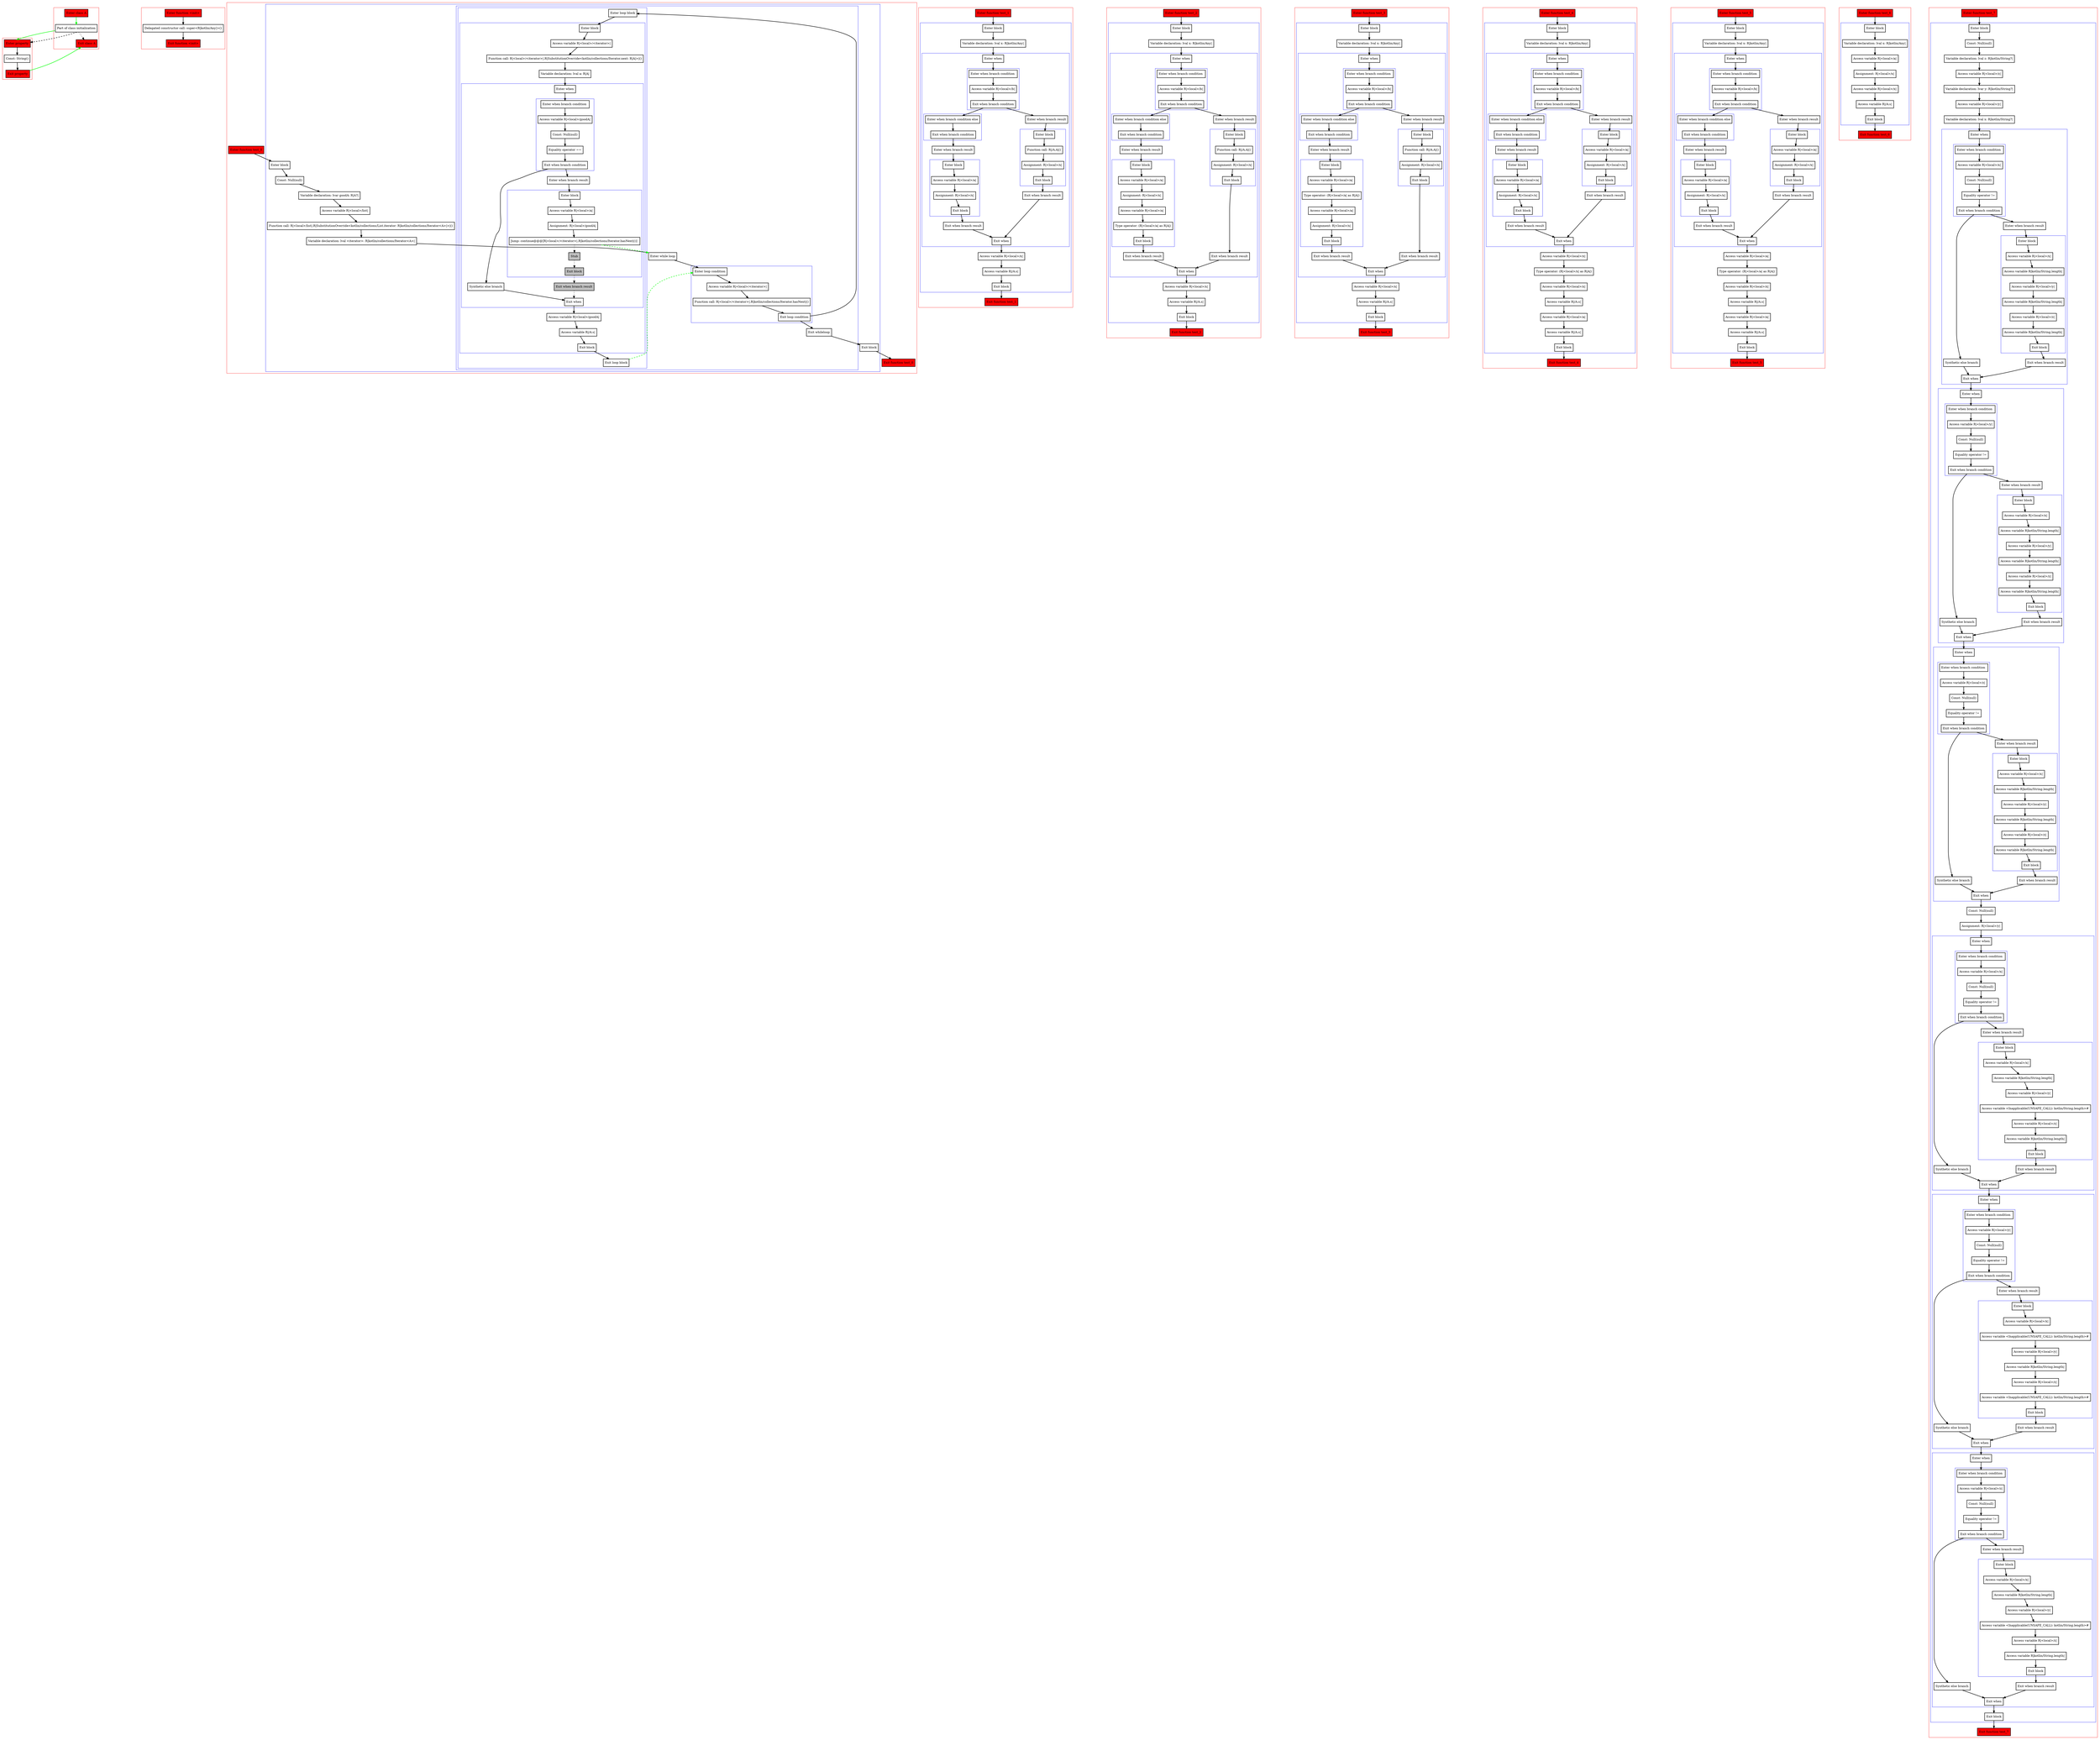 digraph boundSmartcastsInBranches_kt {
    graph [nodesep=3]
    node [shape=box penwidth=2]
    edge [penwidth=2]

    subgraph cluster_0 {
        color=red
        0 [label="Enter class A" style="filled" fillcolor=red];
        1 [label="Part of class initialization"];
        2 [label="Exit class A" style="filled" fillcolor=red];
    }
    0 -> {1} [color=green];
    1 -> {2} [style=dotted];
    1 -> {6} [color=green];
    1 -> {6} [style=dashed];

    subgraph cluster_1 {
        color=red
        3 [label="Enter function <init>" style="filled" fillcolor=red];
        4 [label="Delegated constructor call: super<R|kotlin/Any|>()"];
        5 [label="Exit function <init>" style="filled" fillcolor=red];
    }
    3 -> {4};
    4 -> {5};

    subgraph cluster_2 {
        color=red
        6 [label="Enter property" style="filled" fillcolor=red];
        7 [label="Const: String()"];
        8 [label="Exit property" style="filled" fillcolor=red];
    }
    6 -> {7};
    7 -> {8};
    8 -> {2} [color=green];

    subgraph cluster_3 {
        color=red
        9 [label="Enter function test_0" style="filled" fillcolor=red];
        subgraph cluster_4 {
            color=blue
            10 [label="Enter block"];
            11 [label="Const: Null(null)"];
            12 [label="Variable declaration: lvar goodA: R|A?|"];
            13 [label="Access variable R|<local>/list|"];
            14 [label="Function call: R|<local>/list|.R|SubstitutionOverride<kotlin/collections/List.iterator: R|kotlin/collections/Iterator<A>|>|()"];
            15 [label="Variable declaration: lval <iterator>: R|kotlin/collections/Iterator<A>|"];
            subgraph cluster_5 {
                color=blue
                16 [label="Enter while loop"];
                subgraph cluster_6 {
                    color=blue
                    17 [label="Enter loop condition"];
                    18 [label="Access variable R|<local>/<iterator>|"];
                    19 [label="Function call: R|<local>/<iterator>|.R|kotlin/collections/Iterator.hasNext|()"];
                    20 [label="Exit loop condition"];
                }
                subgraph cluster_7 {
                    color=blue
                    21 [label="Enter loop block"];
                    subgraph cluster_8 {
                        color=blue
                        22 [label="Enter block"];
                        23 [label="Access variable R|<local>/<iterator>|"];
                        24 [label="Function call: R|<local>/<iterator>|.R|SubstitutionOverride<kotlin/collections/Iterator.next: R|A|>|()"];
                        25 [label="Variable declaration: lval a: R|A|"];
                        subgraph cluster_9 {
                            color=blue
                            26 [label="Enter when"];
                            subgraph cluster_10 {
                                color=blue
                                27 [label="Enter when branch condition "];
                                28 [label="Access variable R|<local>/goodA|"];
                                29 [label="Const: Null(null)"];
                                30 [label="Equality operator =="];
                                31 [label="Exit when branch condition"];
                            }
                            32 [label="Synthetic else branch"];
                            33 [label="Enter when branch result"];
                            subgraph cluster_11 {
                                color=blue
                                34 [label="Enter block"];
                                35 [label="Access variable R|<local>/a|"];
                                36 [label="Assignment: R|<local>/goodA|"];
                                37 [label="Jump: continue@@@[R|<local>/<iterator>|.R|kotlin/collections/Iterator.hasNext|()] "];
                                38 [label="Stub" style="filled" fillcolor=gray];
                                39 [label="Exit block" style="filled" fillcolor=gray];
                            }
                            40 [label="Exit when branch result" style="filled" fillcolor=gray];
                            41 [label="Exit when"];
                        }
                        42 [label="Access variable R|<local>/goodA|"];
                        43 [label="Access variable R|/A.s|"];
                        44 [label="Exit block"];
                    }
                    45 [label="Exit loop block"];
                }
                46 [label="Exit whileloop"];
            }
            47 [label="Exit block"];
        }
        48 [label="Exit function test_0" style="filled" fillcolor=red];
    }
    9 -> {10};
    10 -> {11};
    11 -> {12};
    12 -> {13};
    13 -> {14};
    14 -> {15};
    15 -> {16};
    16 -> {17};
    17 -> {18};
    18 -> {19};
    19 -> {20};
    20 -> {46 21};
    21 -> {22};
    22 -> {23};
    23 -> {24};
    24 -> {25};
    25 -> {26};
    26 -> {27};
    27 -> {28};
    28 -> {29};
    29 -> {30};
    30 -> {31};
    31 -> {33 32};
    32 -> {41};
    33 -> {34};
    34 -> {35};
    35 -> {36};
    36 -> {37};
    37 -> {38} [style=dotted];
    37 -> {16} [color=green style=dashed];
    38 -> {39} [style=dotted];
    39 -> {40} [style=dotted];
    40 -> {41} [style=dotted];
    41 -> {42};
    42 -> {43};
    43 -> {44};
    44 -> {45};
    45 -> {17} [color=green style=dashed];
    46 -> {47};
    47 -> {48};

    subgraph cluster_12 {
        color=red
        49 [label="Enter function test_1" style="filled" fillcolor=red];
        subgraph cluster_13 {
            color=blue
            50 [label="Enter block"];
            51 [label="Variable declaration: lval x: R|kotlin/Any|"];
            subgraph cluster_14 {
                color=blue
                52 [label="Enter when"];
                subgraph cluster_15 {
                    color=blue
                    53 [label="Enter when branch condition "];
                    54 [label="Access variable R|<local>/b|"];
                    55 [label="Exit when branch condition"];
                }
                subgraph cluster_16 {
                    color=blue
                    56 [label="Enter when branch condition else"];
                    57 [label="Exit when branch condition"];
                }
                58 [label="Enter when branch result"];
                subgraph cluster_17 {
                    color=blue
                    59 [label="Enter block"];
                    60 [label="Access variable R|<local>/a|"];
                    61 [label="Assignment: R|<local>/x|"];
                    62 [label="Exit block"];
                }
                63 [label="Exit when branch result"];
                64 [label="Enter when branch result"];
                subgraph cluster_18 {
                    color=blue
                    65 [label="Enter block"];
                    66 [label="Function call: R|/A.A|()"];
                    67 [label="Assignment: R|<local>/x|"];
                    68 [label="Exit block"];
                }
                69 [label="Exit when branch result"];
                70 [label="Exit when"];
            }
            71 [label="Access variable R|<local>/x|"];
            72 [label="Access variable R|/A.s|"];
            73 [label="Exit block"];
        }
        74 [label="Exit function test_1" style="filled" fillcolor=red];
    }
    49 -> {50};
    50 -> {51};
    51 -> {52};
    52 -> {53};
    53 -> {54};
    54 -> {55};
    55 -> {64 56};
    56 -> {57};
    57 -> {58};
    58 -> {59};
    59 -> {60};
    60 -> {61};
    61 -> {62};
    62 -> {63};
    63 -> {70};
    64 -> {65};
    65 -> {66};
    66 -> {67};
    67 -> {68};
    68 -> {69};
    69 -> {70};
    70 -> {71};
    71 -> {72};
    72 -> {73};
    73 -> {74};

    subgraph cluster_19 {
        color=red
        75 [label="Enter function test_2" style="filled" fillcolor=red];
        subgraph cluster_20 {
            color=blue
            76 [label="Enter block"];
            77 [label="Variable declaration: lval x: R|kotlin/Any|"];
            subgraph cluster_21 {
                color=blue
                78 [label="Enter when"];
                subgraph cluster_22 {
                    color=blue
                    79 [label="Enter when branch condition "];
                    80 [label="Access variable R|<local>/b|"];
                    81 [label="Exit when branch condition"];
                }
                subgraph cluster_23 {
                    color=blue
                    82 [label="Enter when branch condition else"];
                    83 [label="Exit when branch condition"];
                }
                84 [label="Enter when branch result"];
                subgraph cluster_24 {
                    color=blue
                    85 [label="Enter block"];
                    86 [label="Access variable R|<local>/a|"];
                    87 [label="Assignment: R|<local>/x|"];
                    88 [label="Access variable R|<local>/a|"];
                    89 [label="Type operator: (R|<local>/a| as R|A|)"];
                    90 [label="Exit block"];
                }
                91 [label="Exit when branch result"];
                92 [label="Enter when branch result"];
                subgraph cluster_25 {
                    color=blue
                    93 [label="Enter block"];
                    94 [label="Function call: R|/A.A|()"];
                    95 [label="Assignment: R|<local>/x|"];
                    96 [label="Exit block"];
                }
                97 [label="Exit when branch result"];
                98 [label="Exit when"];
            }
            99 [label="Access variable R|<local>/x|"];
            100 [label="Access variable R|/A.s|"];
            101 [label="Exit block"];
        }
        102 [label="Exit function test_2" style="filled" fillcolor=red];
    }
    75 -> {76};
    76 -> {77};
    77 -> {78};
    78 -> {79};
    79 -> {80};
    80 -> {81};
    81 -> {92 82};
    82 -> {83};
    83 -> {84};
    84 -> {85};
    85 -> {86};
    86 -> {87};
    87 -> {88};
    88 -> {89};
    89 -> {90};
    90 -> {91};
    91 -> {98};
    92 -> {93};
    93 -> {94};
    94 -> {95};
    95 -> {96};
    96 -> {97};
    97 -> {98};
    98 -> {99};
    99 -> {100};
    100 -> {101};
    101 -> {102};

    subgraph cluster_26 {
        color=red
        103 [label="Enter function test_3" style="filled" fillcolor=red];
        subgraph cluster_27 {
            color=blue
            104 [label="Enter block"];
            105 [label="Variable declaration: lval x: R|kotlin/Any|"];
            subgraph cluster_28 {
                color=blue
                106 [label="Enter when"];
                subgraph cluster_29 {
                    color=blue
                    107 [label="Enter when branch condition "];
                    108 [label="Access variable R|<local>/b|"];
                    109 [label="Exit when branch condition"];
                }
                subgraph cluster_30 {
                    color=blue
                    110 [label="Enter when branch condition else"];
                    111 [label="Exit when branch condition"];
                }
                112 [label="Enter when branch result"];
                subgraph cluster_31 {
                    color=blue
                    113 [label="Enter block"];
                    114 [label="Access variable R|<local>/a|"];
                    115 [label="Type operator: (R|<local>/a| as R|A|)"];
                    116 [label="Access variable R|<local>/a|"];
                    117 [label="Assignment: R|<local>/x|"];
                    118 [label="Exit block"];
                }
                119 [label="Exit when branch result"];
                120 [label="Enter when branch result"];
                subgraph cluster_32 {
                    color=blue
                    121 [label="Enter block"];
                    122 [label="Function call: R|/A.A|()"];
                    123 [label="Assignment: R|<local>/x|"];
                    124 [label="Exit block"];
                }
                125 [label="Exit when branch result"];
                126 [label="Exit when"];
            }
            127 [label="Access variable R|<local>/x|"];
            128 [label="Access variable R|/A.s|"];
            129 [label="Exit block"];
        }
        130 [label="Exit function test_3" style="filled" fillcolor=red];
    }
    103 -> {104};
    104 -> {105};
    105 -> {106};
    106 -> {107};
    107 -> {108};
    108 -> {109};
    109 -> {120 110};
    110 -> {111};
    111 -> {112};
    112 -> {113};
    113 -> {114};
    114 -> {115};
    115 -> {116};
    116 -> {117};
    117 -> {118};
    118 -> {119};
    119 -> {126};
    120 -> {121};
    121 -> {122};
    122 -> {123};
    123 -> {124};
    124 -> {125};
    125 -> {126};
    126 -> {127};
    127 -> {128};
    128 -> {129};
    129 -> {130};

    subgraph cluster_33 {
        color=red
        131 [label="Enter function test_4" style="filled" fillcolor=red];
        subgraph cluster_34 {
            color=blue
            132 [label="Enter block"];
            133 [label="Variable declaration: lval x: R|kotlin/Any|"];
            subgraph cluster_35 {
                color=blue
                134 [label="Enter when"];
                subgraph cluster_36 {
                    color=blue
                    135 [label="Enter when branch condition "];
                    136 [label="Access variable R|<local>/b|"];
                    137 [label="Exit when branch condition"];
                }
                subgraph cluster_37 {
                    color=blue
                    138 [label="Enter when branch condition else"];
                    139 [label="Exit when branch condition"];
                }
                140 [label="Enter when branch result"];
                subgraph cluster_38 {
                    color=blue
                    141 [label="Enter block"];
                    142 [label="Access variable R|<local>/a|"];
                    143 [label="Assignment: R|<local>/x|"];
                    144 [label="Exit block"];
                }
                145 [label="Exit when branch result"];
                146 [label="Enter when branch result"];
                subgraph cluster_39 {
                    color=blue
                    147 [label="Enter block"];
                    148 [label="Access variable R|<local>/a|"];
                    149 [label="Assignment: R|<local>/x|"];
                    150 [label="Exit block"];
                }
                151 [label="Exit when branch result"];
                152 [label="Exit when"];
            }
            153 [label="Access variable R|<local>/x|"];
            154 [label="Type operator: (R|<local>/x| as R|A|)"];
            155 [label="Access variable R|<local>/x|"];
            156 [label="Access variable R|/A.s|"];
            157 [label="Access variable R|<local>/a|"];
            158 [label="Access variable R|/A.s|"];
            159 [label="Exit block"];
        }
        160 [label="Exit function test_4" style="filled" fillcolor=red];
    }
    131 -> {132};
    132 -> {133};
    133 -> {134};
    134 -> {135};
    135 -> {136};
    136 -> {137};
    137 -> {146 138};
    138 -> {139};
    139 -> {140};
    140 -> {141};
    141 -> {142};
    142 -> {143};
    143 -> {144};
    144 -> {145};
    145 -> {152};
    146 -> {147};
    147 -> {148};
    148 -> {149};
    149 -> {150};
    150 -> {151};
    151 -> {152};
    152 -> {153};
    153 -> {154};
    154 -> {155};
    155 -> {156};
    156 -> {157};
    157 -> {158};
    158 -> {159};
    159 -> {160};

    subgraph cluster_40 {
        color=red
        161 [label="Enter function test_5" style="filled" fillcolor=red];
        subgraph cluster_41 {
            color=blue
            162 [label="Enter block"];
            163 [label="Variable declaration: lval x: R|kotlin/Any|"];
            subgraph cluster_42 {
                color=blue
                164 [label="Enter when"];
                subgraph cluster_43 {
                    color=blue
                    165 [label="Enter when branch condition "];
                    166 [label="Access variable R|<local>/b|"];
                    167 [label="Exit when branch condition"];
                }
                subgraph cluster_44 {
                    color=blue
                    168 [label="Enter when branch condition else"];
                    169 [label="Exit when branch condition"];
                }
                170 [label="Enter when branch result"];
                subgraph cluster_45 {
                    color=blue
                    171 [label="Enter block"];
                    172 [label="Access variable R|<local>/a|"];
                    173 [label="Assignment: R|<local>/x|"];
                    174 [label="Exit block"];
                }
                175 [label="Exit when branch result"];
                176 [label="Enter when branch result"];
                subgraph cluster_46 {
                    color=blue
                    177 [label="Enter block"];
                    178 [label="Access variable R|<local>/a|"];
                    179 [label="Assignment: R|<local>/x|"];
                    180 [label="Exit block"];
                }
                181 [label="Exit when branch result"];
                182 [label="Exit when"];
            }
            183 [label="Access variable R|<local>/a|"];
            184 [label="Type operator: (R|<local>/a| as R|A|)"];
            185 [label="Access variable R|<local>/x|"];
            186 [label="Access variable R|/A.s|"];
            187 [label="Access variable R|<local>/a|"];
            188 [label="Access variable R|/A.s|"];
            189 [label="Exit block"];
        }
        190 [label="Exit function test_5" style="filled" fillcolor=red];
    }
    161 -> {162};
    162 -> {163};
    163 -> {164};
    164 -> {165};
    165 -> {166};
    166 -> {167};
    167 -> {176 168};
    168 -> {169};
    169 -> {170};
    170 -> {171};
    171 -> {172};
    172 -> {173};
    173 -> {174};
    174 -> {175};
    175 -> {182};
    176 -> {177};
    177 -> {178};
    178 -> {179};
    179 -> {180};
    180 -> {181};
    181 -> {182};
    182 -> {183};
    183 -> {184};
    184 -> {185};
    185 -> {186};
    186 -> {187};
    187 -> {188};
    188 -> {189};
    189 -> {190};

    subgraph cluster_47 {
        color=red
        191 [label="Enter function test_6" style="filled" fillcolor=red];
        subgraph cluster_48 {
            color=blue
            192 [label="Enter block"];
            193 [label="Variable declaration: lval x: R|kotlin/Any|"];
            194 [label="Access variable R|<local>/a|"];
            195 [label="Assignment: R|<local>/x|"];
            196 [label="Access variable R|<local>/x|"];
            197 [label="Access variable R|/A.s|"];
            198 [label="Exit block"];
        }
        199 [label="Exit function test_6" style="filled" fillcolor=red];
    }
    191 -> {192};
    192 -> {193};
    193 -> {194};
    194 -> {195};
    195 -> {196};
    196 -> {197};
    197 -> {198};
    198 -> {199};

    subgraph cluster_49 {
        color=red
        200 [label="Enter function test_7" style="filled" fillcolor=red];
        subgraph cluster_50 {
            color=blue
            201 [label="Enter block"];
            202 [label="Const: Null(null)"];
            203 [label="Variable declaration: lval z: R|kotlin/String?|"];
            204 [label="Access variable R|<local>/z|"];
            205 [label="Variable declaration: lvar y: R|kotlin/String?|"];
            206 [label="Access variable R|<local>/y|"];
            207 [label="Variable declaration: lval x: R|kotlin/String?|"];
            subgraph cluster_51 {
                color=blue
                208 [label="Enter when"];
                subgraph cluster_52 {
                    color=blue
                    209 [label="Enter when branch condition "];
                    210 [label="Access variable R|<local>/x|"];
                    211 [label="Const: Null(null)"];
                    212 [label="Equality operator !="];
                    213 [label="Exit when branch condition"];
                }
                214 [label="Synthetic else branch"];
                215 [label="Enter when branch result"];
                subgraph cluster_53 {
                    color=blue
                    216 [label="Enter block"];
                    217 [label="Access variable R|<local>/x|"];
                    218 [label="Access variable R|kotlin/String.length|"];
                    219 [label="Access variable R|<local>/y|"];
                    220 [label="Access variable R|kotlin/String.length|"];
                    221 [label="Access variable R|<local>/z|"];
                    222 [label="Access variable R|kotlin/String.length|"];
                    223 [label="Exit block"];
                }
                224 [label="Exit when branch result"];
                225 [label="Exit when"];
            }
            subgraph cluster_54 {
                color=blue
                226 [label="Enter when"];
                subgraph cluster_55 {
                    color=blue
                    227 [label="Enter when branch condition "];
                    228 [label="Access variable R|<local>/y|"];
                    229 [label="Const: Null(null)"];
                    230 [label="Equality operator !="];
                    231 [label="Exit when branch condition"];
                }
                232 [label="Synthetic else branch"];
                233 [label="Enter when branch result"];
                subgraph cluster_56 {
                    color=blue
                    234 [label="Enter block"];
                    235 [label="Access variable R|<local>/x|"];
                    236 [label="Access variable R|kotlin/String.length|"];
                    237 [label="Access variable R|<local>/y|"];
                    238 [label="Access variable R|kotlin/String.length|"];
                    239 [label="Access variable R|<local>/z|"];
                    240 [label="Access variable R|kotlin/String.length|"];
                    241 [label="Exit block"];
                }
                242 [label="Exit when branch result"];
                243 [label="Exit when"];
            }
            subgraph cluster_57 {
                color=blue
                244 [label="Enter when"];
                subgraph cluster_58 {
                    color=blue
                    245 [label="Enter when branch condition "];
                    246 [label="Access variable R|<local>/z|"];
                    247 [label="Const: Null(null)"];
                    248 [label="Equality operator !="];
                    249 [label="Exit when branch condition"];
                }
                250 [label="Synthetic else branch"];
                251 [label="Enter when branch result"];
                subgraph cluster_59 {
                    color=blue
                    252 [label="Enter block"];
                    253 [label="Access variable R|<local>/x|"];
                    254 [label="Access variable R|kotlin/String.length|"];
                    255 [label="Access variable R|<local>/y|"];
                    256 [label="Access variable R|kotlin/String.length|"];
                    257 [label="Access variable R|<local>/z|"];
                    258 [label="Access variable R|kotlin/String.length|"];
                    259 [label="Exit block"];
                }
                260 [label="Exit when branch result"];
                261 [label="Exit when"];
            }
            262 [label="Const: Null(null)"];
            263 [label="Assignment: R|<local>/y|"];
            subgraph cluster_60 {
                color=blue
                264 [label="Enter when"];
                subgraph cluster_61 {
                    color=blue
                    265 [label="Enter when branch condition "];
                    266 [label="Access variable R|<local>/x|"];
                    267 [label="Const: Null(null)"];
                    268 [label="Equality operator !="];
                    269 [label="Exit when branch condition"];
                }
                270 [label="Synthetic else branch"];
                271 [label="Enter when branch result"];
                subgraph cluster_62 {
                    color=blue
                    272 [label="Enter block"];
                    273 [label="Access variable R|<local>/x|"];
                    274 [label="Access variable R|kotlin/String.length|"];
                    275 [label="Access variable R|<local>/y|"];
                    276 [label="Access variable <Inapplicable(UNSAFE_CALL): kotlin/String.length>#"];
                    277 [label="Access variable R|<local>/z|"];
                    278 [label="Access variable R|kotlin/String.length|"];
                    279 [label="Exit block"];
                }
                280 [label="Exit when branch result"];
                281 [label="Exit when"];
            }
            subgraph cluster_63 {
                color=blue
                282 [label="Enter when"];
                subgraph cluster_64 {
                    color=blue
                    283 [label="Enter when branch condition "];
                    284 [label="Access variable R|<local>/y|"];
                    285 [label="Const: Null(null)"];
                    286 [label="Equality operator !="];
                    287 [label="Exit when branch condition"];
                }
                288 [label="Synthetic else branch"];
                289 [label="Enter when branch result"];
                subgraph cluster_65 {
                    color=blue
                    290 [label="Enter block"];
                    291 [label="Access variable R|<local>/x|"];
                    292 [label="Access variable <Inapplicable(UNSAFE_CALL): kotlin/String.length>#"];
                    293 [label="Access variable R|<local>/y|"];
                    294 [label="Access variable R|kotlin/String.length|"];
                    295 [label="Access variable R|<local>/z|"];
                    296 [label="Access variable <Inapplicable(UNSAFE_CALL): kotlin/String.length>#"];
                    297 [label="Exit block"];
                }
                298 [label="Exit when branch result"];
                299 [label="Exit when"];
            }
            subgraph cluster_66 {
                color=blue
                300 [label="Enter when"];
                subgraph cluster_67 {
                    color=blue
                    301 [label="Enter when branch condition "];
                    302 [label="Access variable R|<local>/z|"];
                    303 [label="Const: Null(null)"];
                    304 [label="Equality operator !="];
                    305 [label="Exit when branch condition"];
                }
                306 [label="Synthetic else branch"];
                307 [label="Enter when branch result"];
                subgraph cluster_68 {
                    color=blue
                    308 [label="Enter block"];
                    309 [label="Access variable R|<local>/x|"];
                    310 [label="Access variable R|kotlin/String.length|"];
                    311 [label="Access variable R|<local>/y|"];
                    312 [label="Access variable <Inapplicable(UNSAFE_CALL): kotlin/String.length>#"];
                    313 [label="Access variable R|<local>/z|"];
                    314 [label="Access variable R|kotlin/String.length|"];
                    315 [label="Exit block"];
                }
                316 [label="Exit when branch result"];
                317 [label="Exit when"];
            }
            318 [label="Exit block"];
        }
        319 [label="Exit function test_7" style="filled" fillcolor=red];
    }
    200 -> {201};
    201 -> {202};
    202 -> {203};
    203 -> {204};
    204 -> {205};
    205 -> {206};
    206 -> {207};
    207 -> {208};
    208 -> {209};
    209 -> {210};
    210 -> {211};
    211 -> {212};
    212 -> {213};
    213 -> {215 214};
    214 -> {225};
    215 -> {216};
    216 -> {217};
    217 -> {218};
    218 -> {219};
    219 -> {220};
    220 -> {221};
    221 -> {222};
    222 -> {223};
    223 -> {224};
    224 -> {225};
    225 -> {226};
    226 -> {227};
    227 -> {228};
    228 -> {229};
    229 -> {230};
    230 -> {231};
    231 -> {233 232};
    232 -> {243};
    233 -> {234};
    234 -> {235};
    235 -> {236};
    236 -> {237};
    237 -> {238};
    238 -> {239};
    239 -> {240};
    240 -> {241};
    241 -> {242};
    242 -> {243};
    243 -> {244};
    244 -> {245};
    245 -> {246};
    246 -> {247};
    247 -> {248};
    248 -> {249};
    249 -> {251 250};
    250 -> {261};
    251 -> {252};
    252 -> {253};
    253 -> {254};
    254 -> {255};
    255 -> {256};
    256 -> {257};
    257 -> {258};
    258 -> {259};
    259 -> {260};
    260 -> {261};
    261 -> {262};
    262 -> {263};
    263 -> {264};
    264 -> {265};
    265 -> {266};
    266 -> {267};
    267 -> {268};
    268 -> {269};
    269 -> {271 270};
    270 -> {281};
    271 -> {272};
    272 -> {273};
    273 -> {274};
    274 -> {275};
    275 -> {276};
    276 -> {277};
    277 -> {278};
    278 -> {279};
    279 -> {280};
    280 -> {281};
    281 -> {282};
    282 -> {283};
    283 -> {284};
    284 -> {285};
    285 -> {286};
    286 -> {287};
    287 -> {289 288};
    288 -> {299};
    289 -> {290};
    290 -> {291};
    291 -> {292};
    292 -> {293};
    293 -> {294};
    294 -> {295};
    295 -> {296};
    296 -> {297};
    297 -> {298};
    298 -> {299};
    299 -> {300};
    300 -> {301};
    301 -> {302};
    302 -> {303};
    303 -> {304};
    304 -> {305};
    305 -> {307 306};
    306 -> {317};
    307 -> {308};
    308 -> {309};
    309 -> {310};
    310 -> {311};
    311 -> {312};
    312 -> {313};
    313 -> {314};
    314 -> {315};
    315 -> {316};
    316 -> {317};
    317 -> {318};
    318 -> {319};

}
